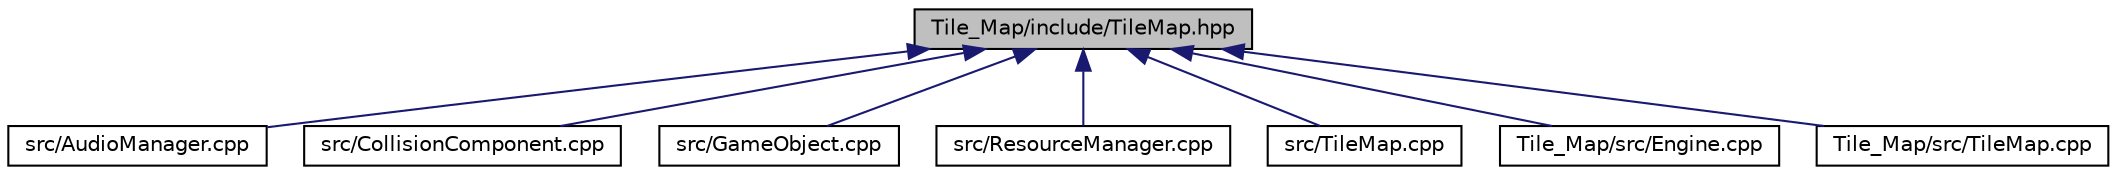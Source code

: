 digraph "Tile_Map/include/TileMap.hpp"
{
  edge [fontname="Helvetica",fontsize="10",labelfontname="Helvetica",labelfontsize="10"];
  node [fontname="Helvetica",fontsize="10",shape=record];
  Node4 [label="Tile_Map/include/TileMap.hpp",height=0.2,width=0.4,color="black", fillcolor="grey75", style="filled", fontcolor="black"];
  Node4 -> Node5 [dir="back",color="midnightblue",fontsize="10",style="solid",fontname="Helvetica"];
  Node5 [label="src/AudioManager.cpp",height=0.2,width=0.4,color="black", fillcolor="white", style="filled",URL="$AudioManager_8cpp.html"];
  Node4 -> Node6 [dir="back",color="midnightblue",fontsize="10",style="solid",fontname="Helvetica"];
  Node6 [label="src/CollisionComponent.cpp",height=0.2,width=0.4,color="black", fillcolor="white", style="filled",URL="$CollisionComponent_8cpp.html"];
  Node4 -> Node7 [dir="back",color="midnightblue",fontsize="10",style="solid",fontname="Helvetica"];
  Node7 [label="src/GameObject.cpp",height=0.2,width=0.4,color="black", fillcolor="white", style="filled",URL="$GameObject_8cpp.html"];
  Node4 -> Node8 [dir="back",color="midnightblue",fontsize="10",style="solid",fontname="Helvetica"];
  Node8 [label="src/ResourceManager.cpp",height=0.2,width=0.4,color="black", fillcolor="white", style="filled",URL="$ResourceManager_8cpp.html"];
  Node4 -> Node9 [dir="back",color="midnightblue",fontsize="10",style="solid",fontname="Helvetica"];
  Node9 [label="src/TileMap.cpp",height=0.2,width=0.4,color="black", fillcolor="white", style="filled",URL="$src_2TileMap_8cpp.html"];
  Node4 -> Node10 [dir="back",color="midnightblue",fontsize="10",style="solid",fontname="Helvetica"];
  Node10 [label="Tile_Map/src/Engine.cpp",height=0.2,width=0.4,color="black", fillcolor="white", style="filled",URL="$Tile__Map_2src_2Engine_8cpp.html"];
  Node4 -> Node11 [dir="back",color="midnightblue",fontsize="10",style="solid",fontname="Helvetica"];
  Node11 [label="Tile_Map/src/TileMap.cpp",height=0.2,width=0.4,color="black", fillcolor="white", style="filled",URL="$Tile__Map_2src_2TileMap_8cpp.html"];
}
